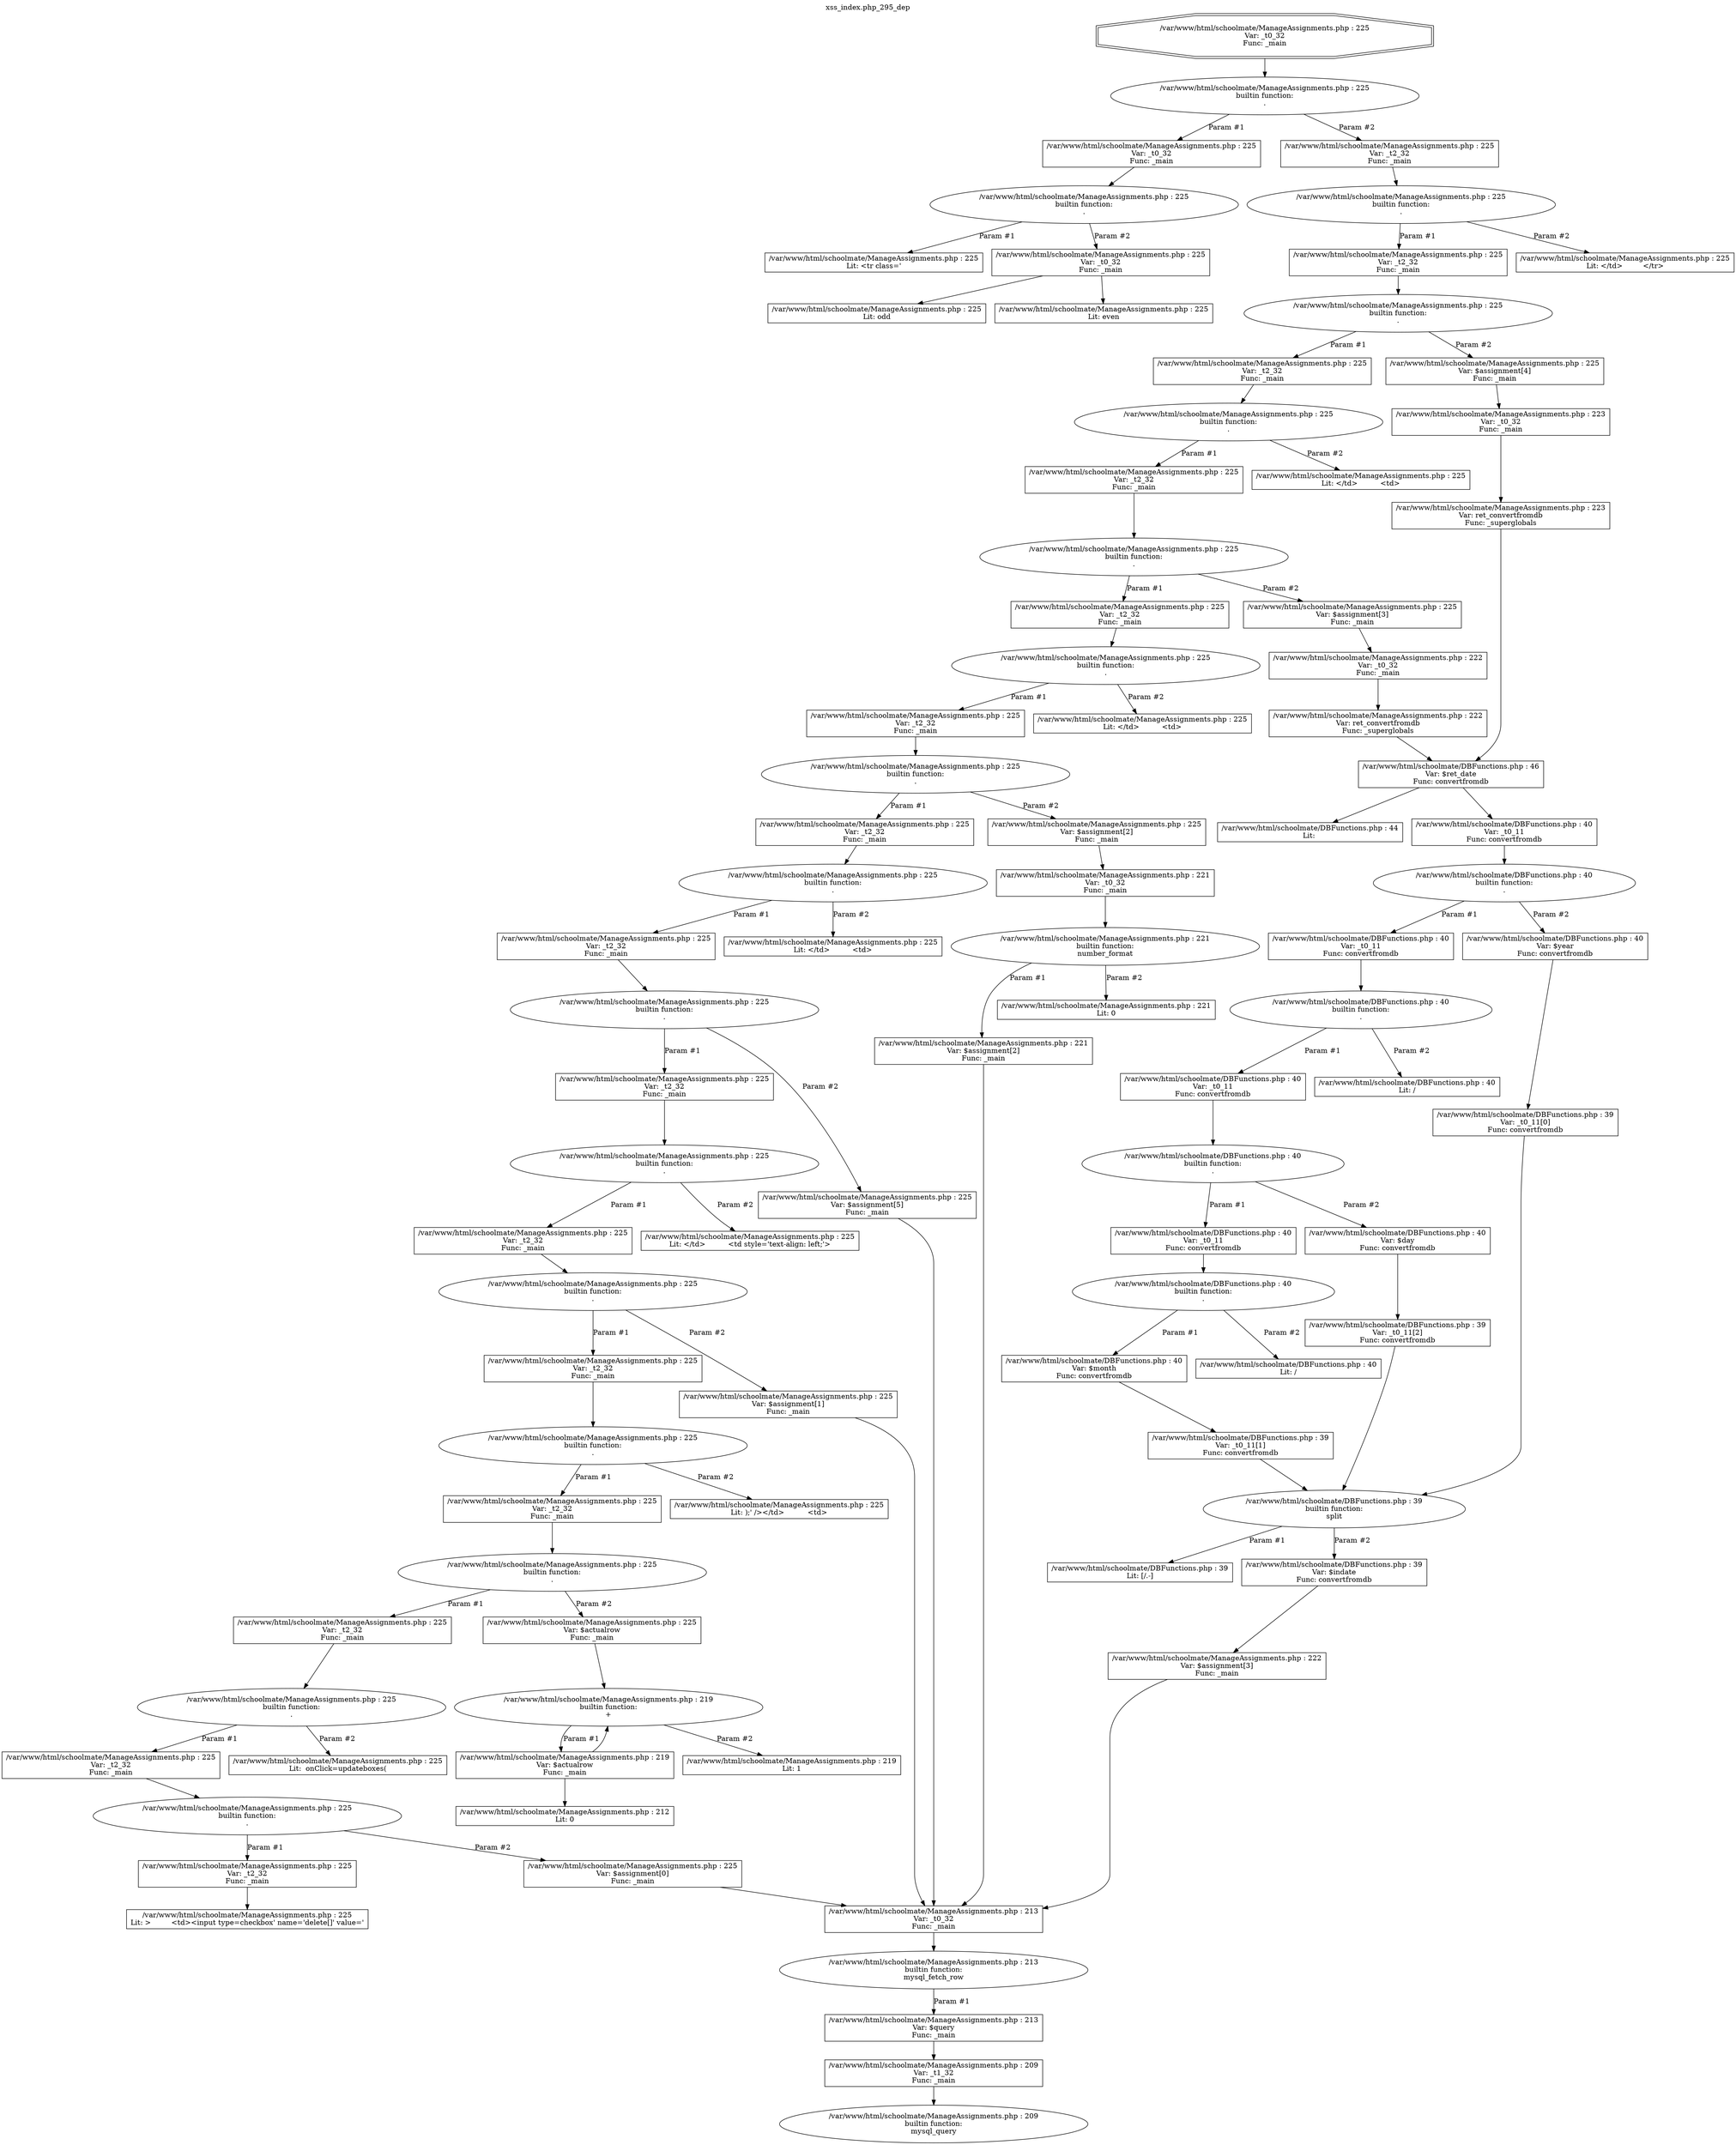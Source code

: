 digraph cfg {
  label="xss_index.php_295_dep";
  labelloc=t;
  n1 [shape=doubleoctagon, label="/var/www/html/schoolmate/ManageAssignments.php : 225\nVar: _t0_32\nFunc: _main\n"];
  n2 [shape=ellipse, label="/var/www/html/schoolmate/ManageAssignments.php : 225\nbuiltin function:\n.\n"];
  n3 [shape=box, label="/var/www/html/schoolmate/ManageAssignments.php : 225\nVar: _t0_32\nFunc: _main\n"];
  n4 [shape=ellipse, label="/var/www/html/schoolmate/ManageAssignments.php : 225\nbuiltin function:\n.\n"];
  n5 [shape=box, label="/var/www/html/schoolmate/ManageAssignments.php : 225\nLit: <tr class='\n"];
  n6 [shape=box, label="/var/www/html/schoolmate/ManageAssignments.php : 225\nVar: _t0_32\nFunc: _main\n"];
  n7 [shape=box, label="/var/www/html/schoolmate/ManageAssignments.php : 225\nLit: odd\n"];
  n8 [shape=box, label="/var/www/html/schoolmate/ManageAssignments.php : 225\nLit: even\n"];
  n9 [shape=box, label="/var/www/html/schoolmate/ManageAssignments.php : 225\nVar: _t2_32\nFunc: _main\n"];
  n10 [shape=ellipse, label="/var/www/html/schoolmate/ManageAssignments.php : 225\nbuiltin function:\n.\n"];
  n11 [shape=box, label="/var/www/html/schoolmate/ManageAssignments.php : 225\nVar: _t2_32\nFunc: _main\n"];
  n12 [shape=ellipse, label="/var/www/html/schoolmate/ManageAssignments.php : 225\nbuiltin function:\n.\n"];
  n13 [shape=box, label="/var/www/html/schoolmate/ManageAssignments.php : 225\nVar: _t2_32\nFunc: _main\n"];
  n14 [shape=ellipse, label="/var/www/html/schoolmate/ManageAssignments.php : 225\nbuiltin function:\n.\n"];
  n15 [shape=box, label="/var/www/html/schoolmate/ManageAssignments.php : 225\nVar: _t2_32\nFunc: _main\n"];
  n16 [shape=ellipse, label="/var/www/html/schoolmate/ManageAssignments.php : 225\nbuiltin function:\n.\n"];
  n17 [shape=box, label="/var/www/html/schoolmate/ManageAssignments.php : 225\nVar: _t2_32\nFunc: _main\n"];
  n18 [shape=ellipse, label="/var/www/html/schoolmate/ManageAssignments.php : 225\nbuiltin function:\n.\n"];
  n19 [shape=box, label="/var/www/html/schoolmate/ManageAssignments.php : 225\nVar: _t2_32\nFunc: _main\n"];
  n20 [shape=ellipse, label="/var/www/html/schoolmate/ManageAssignments.php : 225\nbuiltin function:\n.\n"];
  n21 [shape=box, label="/var/www/html/schoolmate/ManageAssignments.php : 225\nVar: _t2_32\nFunc: _main\n"];
  n22 [shape=ellipse, label="/var/www/html/schoolmate/ManageAssignments.php : 225\nbuiltin function:\n.\n"];
  n23 [shape=box, label="/var/www/html/schoolmate/ManageAssignments.php : 225\nVar: _t2_32\nFunc: _main\n"];
  n24 [shape=ellipse, label="/var/www/html/schoolmate/ManageAssignments.php : 225\nbuiltin function:\n.\n"];
  n25 [shape=box, label="/var/www/html/schoolmate/ManageAssignments.php : 225\nVar: _t2_32\nFunc: _main\n"];
  n26 [shape=ellipse, label="/var/www/html/schoolmate/ManageAssignments.php : 225\nbuiltin function:\n.\n"];
  n27 [shape=box, label="/var/www/html/schoolmate/ManageAssignments.php : 225\nVar: _t2_32\nFunc: _main\n"];
  n28 [shape=ellipse, label="/var/www/html/schoolmate/ManageAssignments.php : 225\nbuiltin function:\n.\n"];
  n29 [shape=box, label="/var/www/html/schoolmate/ManageAssignments.php : 225\nVar: _t2_32\nFunc: _main\n"];
  n30 [shape=ellipse, label="/var/www/html/schoolmate/ManageAssignments.php : 225\nbuiltin function:\n.\n"];
  n31 [shape=box, label="/var/www/html/schoolmate/ManageAssignments.php : 225\nVar: _t2_32\nFunc: _main\n"];
  n32 [shape=ellipse, label="/var/www/html/schoolmate/ManageAssignments.php : 225\nbuiltin function:\n.\n"];
  n33 [shape=box, label="/var/www/html/schoolmate/ManageAssignments.php : 225\nVar: _t2_32\nFunc: _main\n"];
  n34 [shape=ellipse, label="/var/www/html/schoolmate/ManageAssignments.php : 225\nbuiltin function:\n.\n"];
  n35 [shape=box, label="/var/www/html/schoolmate/ManageAssignments.php : 225\nVar: _t2_32\nFunc: _main\n"];
  n36 [shape=ellipse, label="/var/www/html/schoolmate/ManageAssignments.php : 225\nbuiltin function:\n.\n"];
  n37 [shape=box, label="/var/www/html/schoolmate/ManageAssignments.php : 225\nVar: _t2_32\nFunc: _main\n"];
  n38 [shape=box, label="/var/www/html/schoolmate/ManageAssignments.php : 225\nLit: >	  <td><input type=checkbox' name='delete[]' value='\n"];
  n39 [shape=box, label="/var/www/html/schoolmate/ManageAssignments.php : 225\nVar: $assignment[0]\nFunc: _main\n"];
  n40 [shape=box, label="/var/www/html/schoolmate/ManageAssignments.php : 213\nVar: _t0_32\nFunc: _main\n"];
  n41 [shape=ellipse, label="/var/www/html/schoolmate/ManageAssignments.php : 213\nbuiltin function:\nmysql_fetch_row\n"];
  n42 [shape=box, label="/var/www/html/schoolmate/ManageAssignments.php : 213\nVar: $query\nFunc: _main\n"];
  n43 [shape=box, label="/var/www/html/schoolmate/ManageAssignments.php : 209\nVar: _t1_32\nFunc: _main\n"];
  n44 [shape=ellipse, label="/var/www/html/schoolmate/ManageAssignments.php : 209\nbuiltin function:\nmysql_query\n"];
  n45 [shape=box, label="/var/www/html/schoolmate/ManageAssignments.php : 225\nLit:  onClick=updateboxes(\n"];
  n46 [shape=box, label="/var/www/html/schoolmate/ManageAssignments.php : 225\nVar: $actualrow\nFunc: _main\n"];
  n47 [shape=ellipse, label="/var/www/html/schoolmate/ManageAssignments.php : 219\nbuiltin function:\n+\n"];
  n48 [shape=box, label="/var/www/html/schoolmate/ManageAssignments.php : 219\nVar: $actualrow\nFunc: _main\n"];
  n49 [shape=box, label="/var/www/html/schoolmate/ManageAssignments.php : 212\nLit: 0\n"];
  n50 [shape=box, label="/var/www/html/schoolmate/ManageAssignments.php : 219\nLit: 1\n"];
  n51 [shape=box, label="/var/www/html/schoolmate/ManageAssignments.php : 225\nLit: );' /></td>	  <td>\n"];
  n52 [shape=box, label="/var/www/html/schoolmate/ManageAssignments.php : 225\nVar: $assignment[1]\nFunc: _main\n"];
  n53 [shape=box, label="/var/www/html/schoolmate/ManageAssignments.php : 225\nLit: </td>	  <td style='text-align: left;'>\n"];
  n54 [shape=box, label="/var/www/html/schoolmate/ManageAssignments.php : 225\nVar: $assignment[5]\nFunc: _main\n"];
  n55 [shape=box, label="/var/www/html/schoolmate/ManageAssignments.php : 225\nLit: </td>	  <td>\n"];
  n56 [shape=box, label="/var/www/html/schoolmate/ManageAssignments.php : 225\nVar: $assignment[2]\nFunc: _main\n"];
  n57 [shape=box, label="/var/www/html/schoolmate/ManageAssignments.php : 221\nVar: _t0_32\nFunc: _main\n"];
  n58 [shape=ellipse, label="/var/www/html/schoolmate/ManageAssignments.php : 221\nbuiltin function:\nnumber_format\n"];
  n59 [shape=box, label="/var/www/html/schoolmate/ManageAssignments.php : 221\nVar: $assignment[2]\nFunc: _main\n"];
  n60 [shape=box, label="/var/www/html/schoolmate/ManageAssignments.php : 221\nLit: 0\n"];
  n61 [shape=box, label="/var/www/html/schoolmate/ManageAssignments.php : 225\nLit: </td>	  <td>\n"];
  n62 [shape=box, label="/var/www/html/schoolmate/ManageAssignments.php : 225\nVar: $assignment[3]\nFunc: _main\n"];
  n63 [shape=box, label="/var/www/html/schoolmate/ManageAssignments.php : 222\nVar: _t0_32\nFunc: _main\n"];
  n64 [shape=box, label="/var/www/html/schoolmate/ManageAssignments.php : 222\nVar: ret_convertfromdb\nFunc: _superglobals\n"];
  n65 [shape=box, label="/var/www/html/schoolmate/DBFunctions.php : 46\nVar: $ret_date\nFunc: convertfromdb\n"];
  n66 [shape=box, label="/var/www/html/schoolmate/DBFunctions.php : 44\nLit: \n"];
  n67 [shape=box, label="/var/www/html/schoolmate/DBFunctions.php : 40\nVar: _t0_11\nFunc: convertfromdb\n"];
  n68 [shape=ellipse, label="/var/www/html/schoolmate/DBFunctions.php : 40\nbuiltin function:\n.\n"];
  n69 [shape=box, label="/var/www/html/schoolmate/DBFunctions.php : 40\nVar: _t0_11\nFunc: convertfromdb\n"];
  n70 [shape=ellipse, label="/var/www/html/schoolmate/DBFunctions.php : 40\nbuiltin function:\n.\n"];
  n71 [shape=box, label="/var/www/html/schoolmate/DBFunctions.php : 40\nVar: _t0_11\nFunc: convertfromdb\n"];
  n72 [shape=ellipse, label="/var/www/html/schoolmate/DBFunctions.php : 40\nbuiltin function:\n.\n"];
  n73 [shape=box, label="/var/www/html/schoolmate/DBFunctions.php : 40\nVar: _t0_11\nFunc: convertfromdb\n"];
  n74 [shape=ellipse, label="/var/www/html/schoolmate/DBFunctions.php : 40\nbuiltin function:\n.\n"];
  n75 [shape=box, label="/var/www/html/schoolmate/DBFunctions.php : 40\nVar: $month\nFunc: convertfromdb\n"];
  n76 [shape=box, label="/var/www/html/schoolmate/DBFunctions.php : 39\nVar: _t0_11[1]\nFunc: convertfromdb\n"];
  n77 [shape=ellipse, label="/var/www/html/schoolmate/DBFunctions.php : 39\nbuiltin function:\nsplit\n"];
  n78 [shape=box, label="/var/www/html/schoolmate/DBFunctions.php : 39\nLit: [/.-]\n"];
  n79 [shape=box, label="/var/www/html/schoolmate/DBFunctions.php : 39\nVar: $indate\nFunc: convertfromdb\n"];
  n80 [shape=box, label="/var/www/html/schoolmate/ManageAssignments.php : 222\nVar: $assignment[3]\nFunc: _main\n"];
  n81 [shape=box, label="/var/www/html/schoolmate/DBFunctions.php : 40\nLit: /\n"];
  n82 [shape=box, label="/var/www/html/schoolmate/DBFunctions.php : 40\nVar: $day\nFunc: convertfromdb\n"];
  n83 [shape=box, label="/var/www/html/schoolmate/DBFunctions.php : 39\nVar: _t0_11[2]\nFunc: convertfromdb\n"];
  n84 [shape=box, label="/var/www/html/schoolmate/DBFunctions.php : 40\nLit: /\n"];
  n85 [shape=box, label="/var/www/html/schoolmate/DBFunctions.php : 40\nVar: $year\nFunc: convertfromdb\n"];
  n86 [shape=box, label="/var/www/html/schoolmate/DBFunctions.php : 39\nVar: _t0_11[0]\nFunc: convertfromdb\n"];
  n87 [shape=box, label="/var/www/html/schoolmate/ManageAssignments.php : 225\nLit: </td>	  <td>\n"];
  n88 [shape=box, label="/var/www/html/schoolmate/ManageAssignments.php : 225\nVar: $assignment[4]\nFunc: _main\n"];
  n89 [shape=box, label="/var/www/html/schoolmate/ManageAssignments.php : 223\nVar: _t0_32\nFunc: _main\n"];
  n90 [shape=box, label="/var/www/html/schoolmate/ManageAssignments.php : 223\nVar: ret_convertfromdb\nFunc: _superglobals\n"];
  n91 [shape=box, label="/var/www/html/schoolmate/ManageAssignments.php : 225\nLit: </td>	 </tr>\n"];
  n1 -> n2;
  n3 -> n4;
  n4 -> n5[label="Param #1"];
  n4 -> n6[label="Param #2"];
  n6 -> n7;
  n6 -> n8;
  n2 -> n3[label="Param #1"];
  n2 -> n9[label="Param #2"];
  n9 -> n10;
  n11 -> n12;
  n13 -> n14;
  n15 -> n16;
  n17 -> n18;
  n19 -> n20;
  n21 -> n22;
  n23 -> n24;
  n25 -> n26;
  n27 -> n28;
  n29 -> n30;
  n31 -> n32;
  n33 -> n34;
  n35 -> n36;
  n37 -> n38;
  n36 -> n37[label="Param #1"];
  n36 -> n39[label="Param #2"];
  n40 -> n41;
  n43 -> n44;
  n42 -> n43;
  n41 -> n42[label="Param #1"];
  n39 -> n40;
  n34 -> n35[label="Param #1"];
  n34 -> n45[label="Param #2"];
  n32 -> n33[label="Param #1"];
  n32 -> n46[label="Param #2"];
  n46 -> n47;
  n48 -> n47;
  n48 -> n49;
  n47 -> n48[label="Param #1"];
  n47 -> n50[label="Param #2"];
  n30 -> n31[label="Param #1"];
  n30 -> n51[label="Param #2"];
  n28 -> n29[label="Param #1"];
  n28 -> n52[label="Param #2"];
  n52 -> n40;
  n26 -> n27[label="Param #1"];
  n26 -> n53[label="Param #2"];
  n24 -> n25[label="Param #1"];
  n24 -> n54[label="Param #2"];
  n54 -> n40;
  n22 -> n23[label="Param #1"];
  n22 -> n55[label="Param #2"];
  n20 -> n21[label="Param #1"];
  n20 -> n56[label="Param #2"];
  n57 -> n58;
  n59 -> n40;
  n58 -> n59[label="Param #1"];
  n58 -> n60[label="Param #2"];
  n56 -> n57;
  n18 -> n19[label="Param #1"];
  n18 -> n61[label="Param #2"];
  n16 -> n17[label="Param #1"];
  n16 -> n62[label="Param #2"];
  n65 -> n66;
  n65 -> n67;
  n67 -> n68;
  n69 -> n70;
  n71 -> n72;
  n73 -> n74;
  n76 -> n77;
  n77 -> n78[label="Param #1"];
  n77 -> n79[label="Param #2"];
  n80 -> n40;
  n79 -> n80;
  n75 -> n76;
  n74 -> n75[label="Param #1"];
  n74 -> n81[label="Param #2"];
  n72 -> n73[label="Param #1"];
  n72 -> n82[label="Param #2"];
  n83 -> n77;
  n82 -> n83;
  n70 -> n71[label="Param #1"];
  n70 -> n84[label="Param #2"];
  n68 -> n69[label="Param #1"];
  n68 -> n85[label="Param #2"];
  n86 -> n77;
  n85 -> n86;
  n64 -> n65;
  n63 -> n64;
  n62 -> n63;
  n14 -> n15[label="Param #1"];
  n14 -> n87[label="Param #2"];
  n12 -> n13[label="Param #1"];
  n12 -> n88[label="Param #2"];
  n90 -> n65;
  n89 -> n90;
  n88 -> n89;
  n10 -> n11[label="Param #1"];
  n10 -> n91[label="Param #2"];
}
